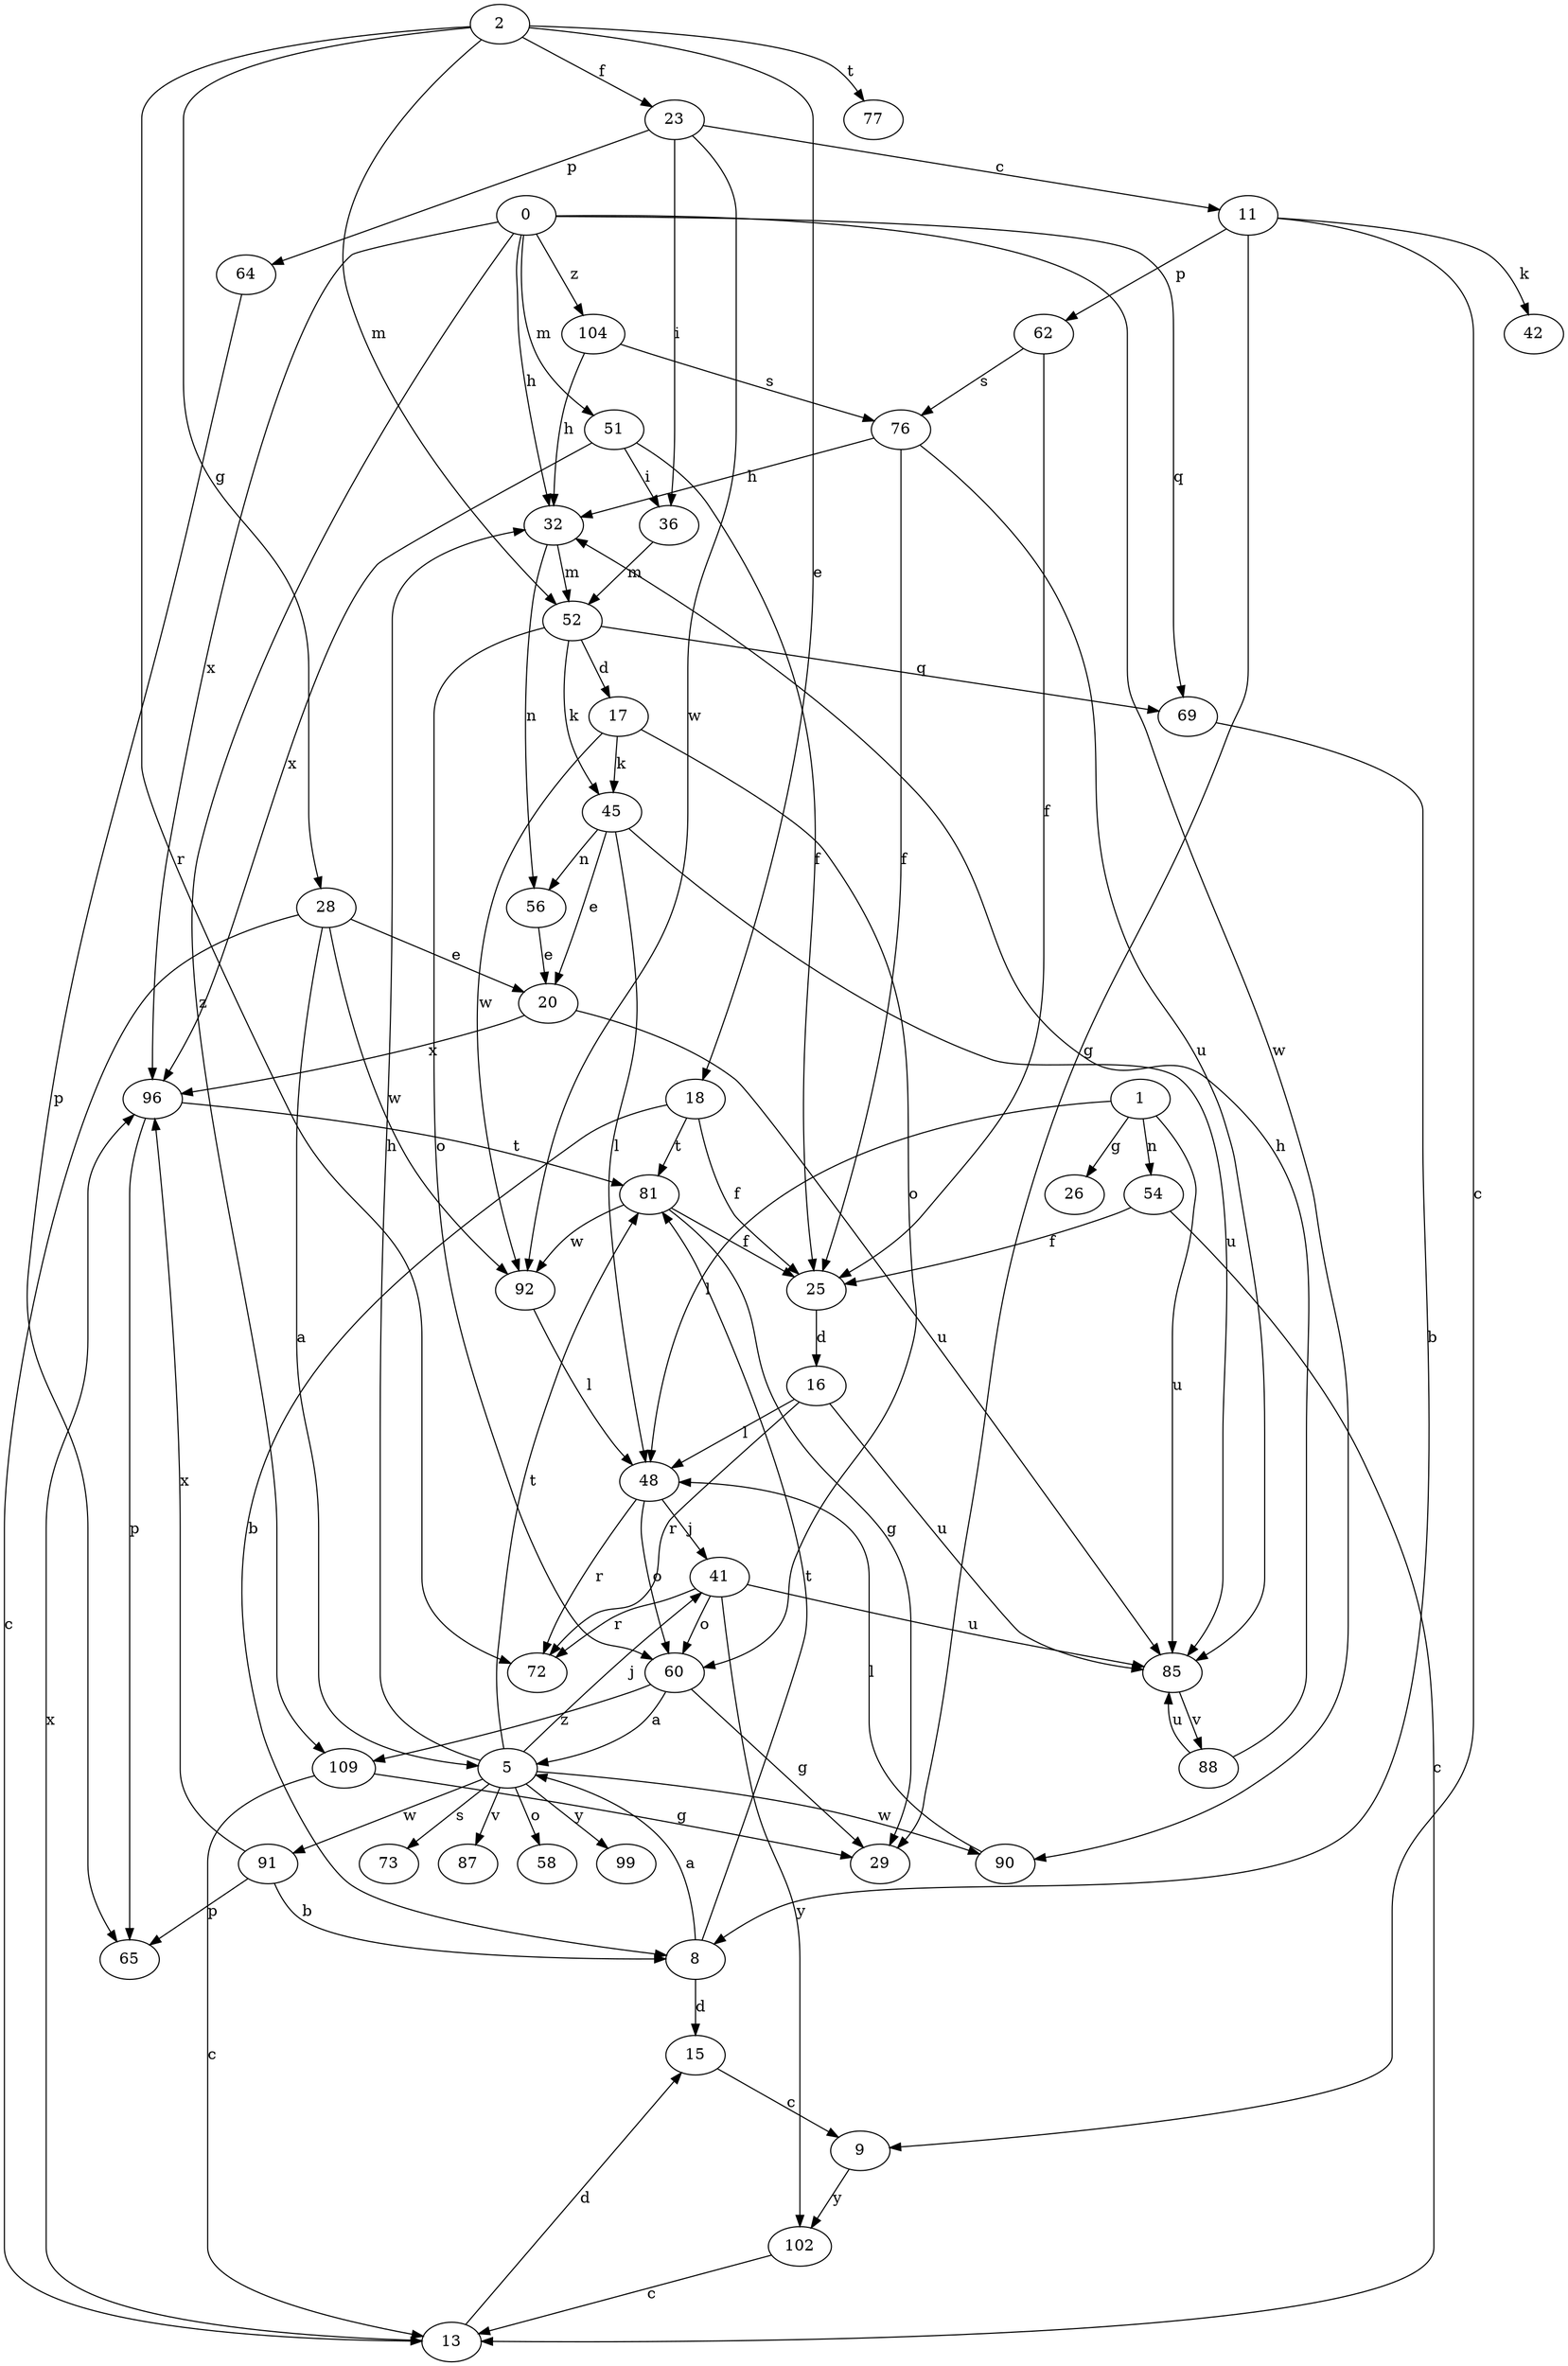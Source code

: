 strict digraph  {
0;
1;
2;
5;
8;
9;
11;
13;
15;
16;
17;
18;
20;
23;
25;
26;
28;
29;
32;
36;
41;
42;
45;
48;
51;
52;
54;
56;
58;
60;
62;
64;
65;
69;
72;
73;
76;
77;
81;
85;
87;
88;
90;
91;
92;
96;
99;
102;
104;
109;
0 -> 32  [label=h];
0 -> 51  [label=m];
0 -> 69  [label=q];
0 -> 90  [label=w];
0 -> 96  [label=x];
0 -> 104  [label=z];
0 -> 109  [label=z];
1 -> 26  [label=g];
1 -> 48  [label=l];
1 -> 54  [label=n];
1 -> 85  [label=u];
2 -> 18  [label=e];
2 -> 23  [label=f];
2 -> 28  [label=g];
2 -> 52  [label=m];
2 -> 72  [label=r];
2 -> 77  [label=t];
5 -> 32  [label=h];
5 -> 41  [label=j];
5 -> 58  [label=o];
5 -> 73  [label=s];
5 -> 81  [label=t];
5 -> 87  [label=v];
5 -> 90  [label=w];
5 -> 91  [label=w];
5 -> 99  [label=y];
8 -> 5  [label=a];
8 -> 15  [label=d];
8 -> 81  [label=t];
9 -> 102  [label=y];
11 -> 9  [label=c];
11 -> 29  [label=g];
11 -> 42  [label=k];
11 -> 62  [label=p];
13 -> 15  [label=d];
13 -> 96  [label=x];
15 -> 9  [label=c];
16 -> 48  [label=l];
16 -> 72  [label=r];
16 -> 85  [label=u];
17 -> 45  [label=k];
17 -> 60  [label=o];
17 -> 92  [label=w];
18 -> 8  [label=b];
18 -> 25  [label=f];
18 -> 81  [label=t];
20 -> 85  [label=u];
20 -> 96  [label=x];
23 -> 11  [label=c];
23 -> 36  [label=i];
23 -> 64  [label=p];
23 -> 92  [label=w];
25 -> 16  [label=d];
28 -> 5  [label=a];
28 -> 13  [label=c];
28 -> 20  [label=e];
28 -> 92  [label=w];
32 -> 52  [label=m];
32 -> 56  [label=n];
36 -> 52  [label=m];
41 -> 60  [label=o];
41 -> 72  [label=r];
41 -> 85  [label=u];
41 -> 102  [label=y];
45 -> 20  [label=e];
45 -> 48  [label=l];
45 -> 56  [label=n];
45 -> 85  [label=u];
48 -> 41  [label=j];
48 -> 60  [label=o];
48 -> 72  [label=r];
51 -> 25  [label=f];
51 -> 36  [label=i];
51 -> 96  [label=x];
52 -> 17  [label=d];
52 -> 45  [label=k];
52 -> 60  [label=o];
52 -> 69  [label=q];
54 -> 13  [label=c];
54 -> 25  [label=f];
56 -> 20  [label=e];
60 -> 5  [label=a];
60 -> 29  [label=g];
60 -> 109  [label=z];
62 -> 25  [label=f];
62 -> 76  [label=s];
64 -> 65  [label=p];
69 -> 8  [label=b];
76 -> 25  [label=f];
76 -> 32  [label=h];
76 -> 85  [label=u];
81 -> 25  [label=f];
81 -> 29  [label=g];
81 -> 92  [label=w];
85 -> 88  [label=v];
88 -> 32  [label=h];
88 -> 85  [label=u];
90 -> 48  [label=l];
91 -> 8  [label=b];
91 -> 65  [label=p];
91 -> 96  [label=x];
92 -> 48  [label=l];
96 -> 65  [label=p];
96 -> 81  [label=t];
102 -> 13  [label=c];
104 -> 32  [label=h];
104 -> 76  [label=s];
109 -> 13  [label=c];
109 -> 29  [label=g];
}
